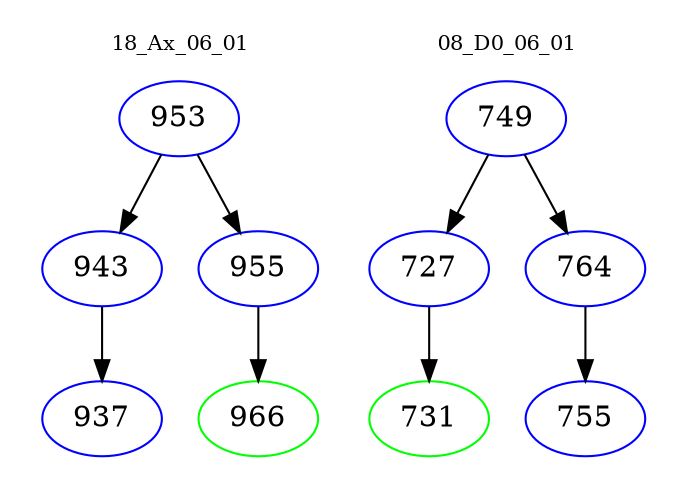 digraph{
subgraph cluster_0 {
color = white
label = "18_Ax_06_01";
fontsize=10;
T0_953 [label="953", color="blue"]
T0_953 -> T0_943 [color="black"]
T0_943 [label="943", color="blue"]
T0_943 -> T0_937 [color="black"]
T0_937 [label="937", color="blue"]
T0_953 -> T0_955 [color="black"]
T0_955 [label="955", color="blue"]
T0_955 -> T0_966 [color="black"]
T0_966 [label="966", color="green"]
}
subgraph cluster_1 {
color = white
label = "08_D0_06_01";
fontsize=10;
T1_749 [label="749", color="blue"]
T1_749 -> T1_727 [color="black"]
T1_727 [label="727", color="blue"]
T1_727 -> T1_731 [color="black"]
T1_731 [label="731", color="green"]
T1_749 -> T1_764 [color="black"]
T1_764 [label="764", color="blue"]
T1_764 -> T1_755 [color="black"]
T1_755 [label="755", color="blue"]
}
}
